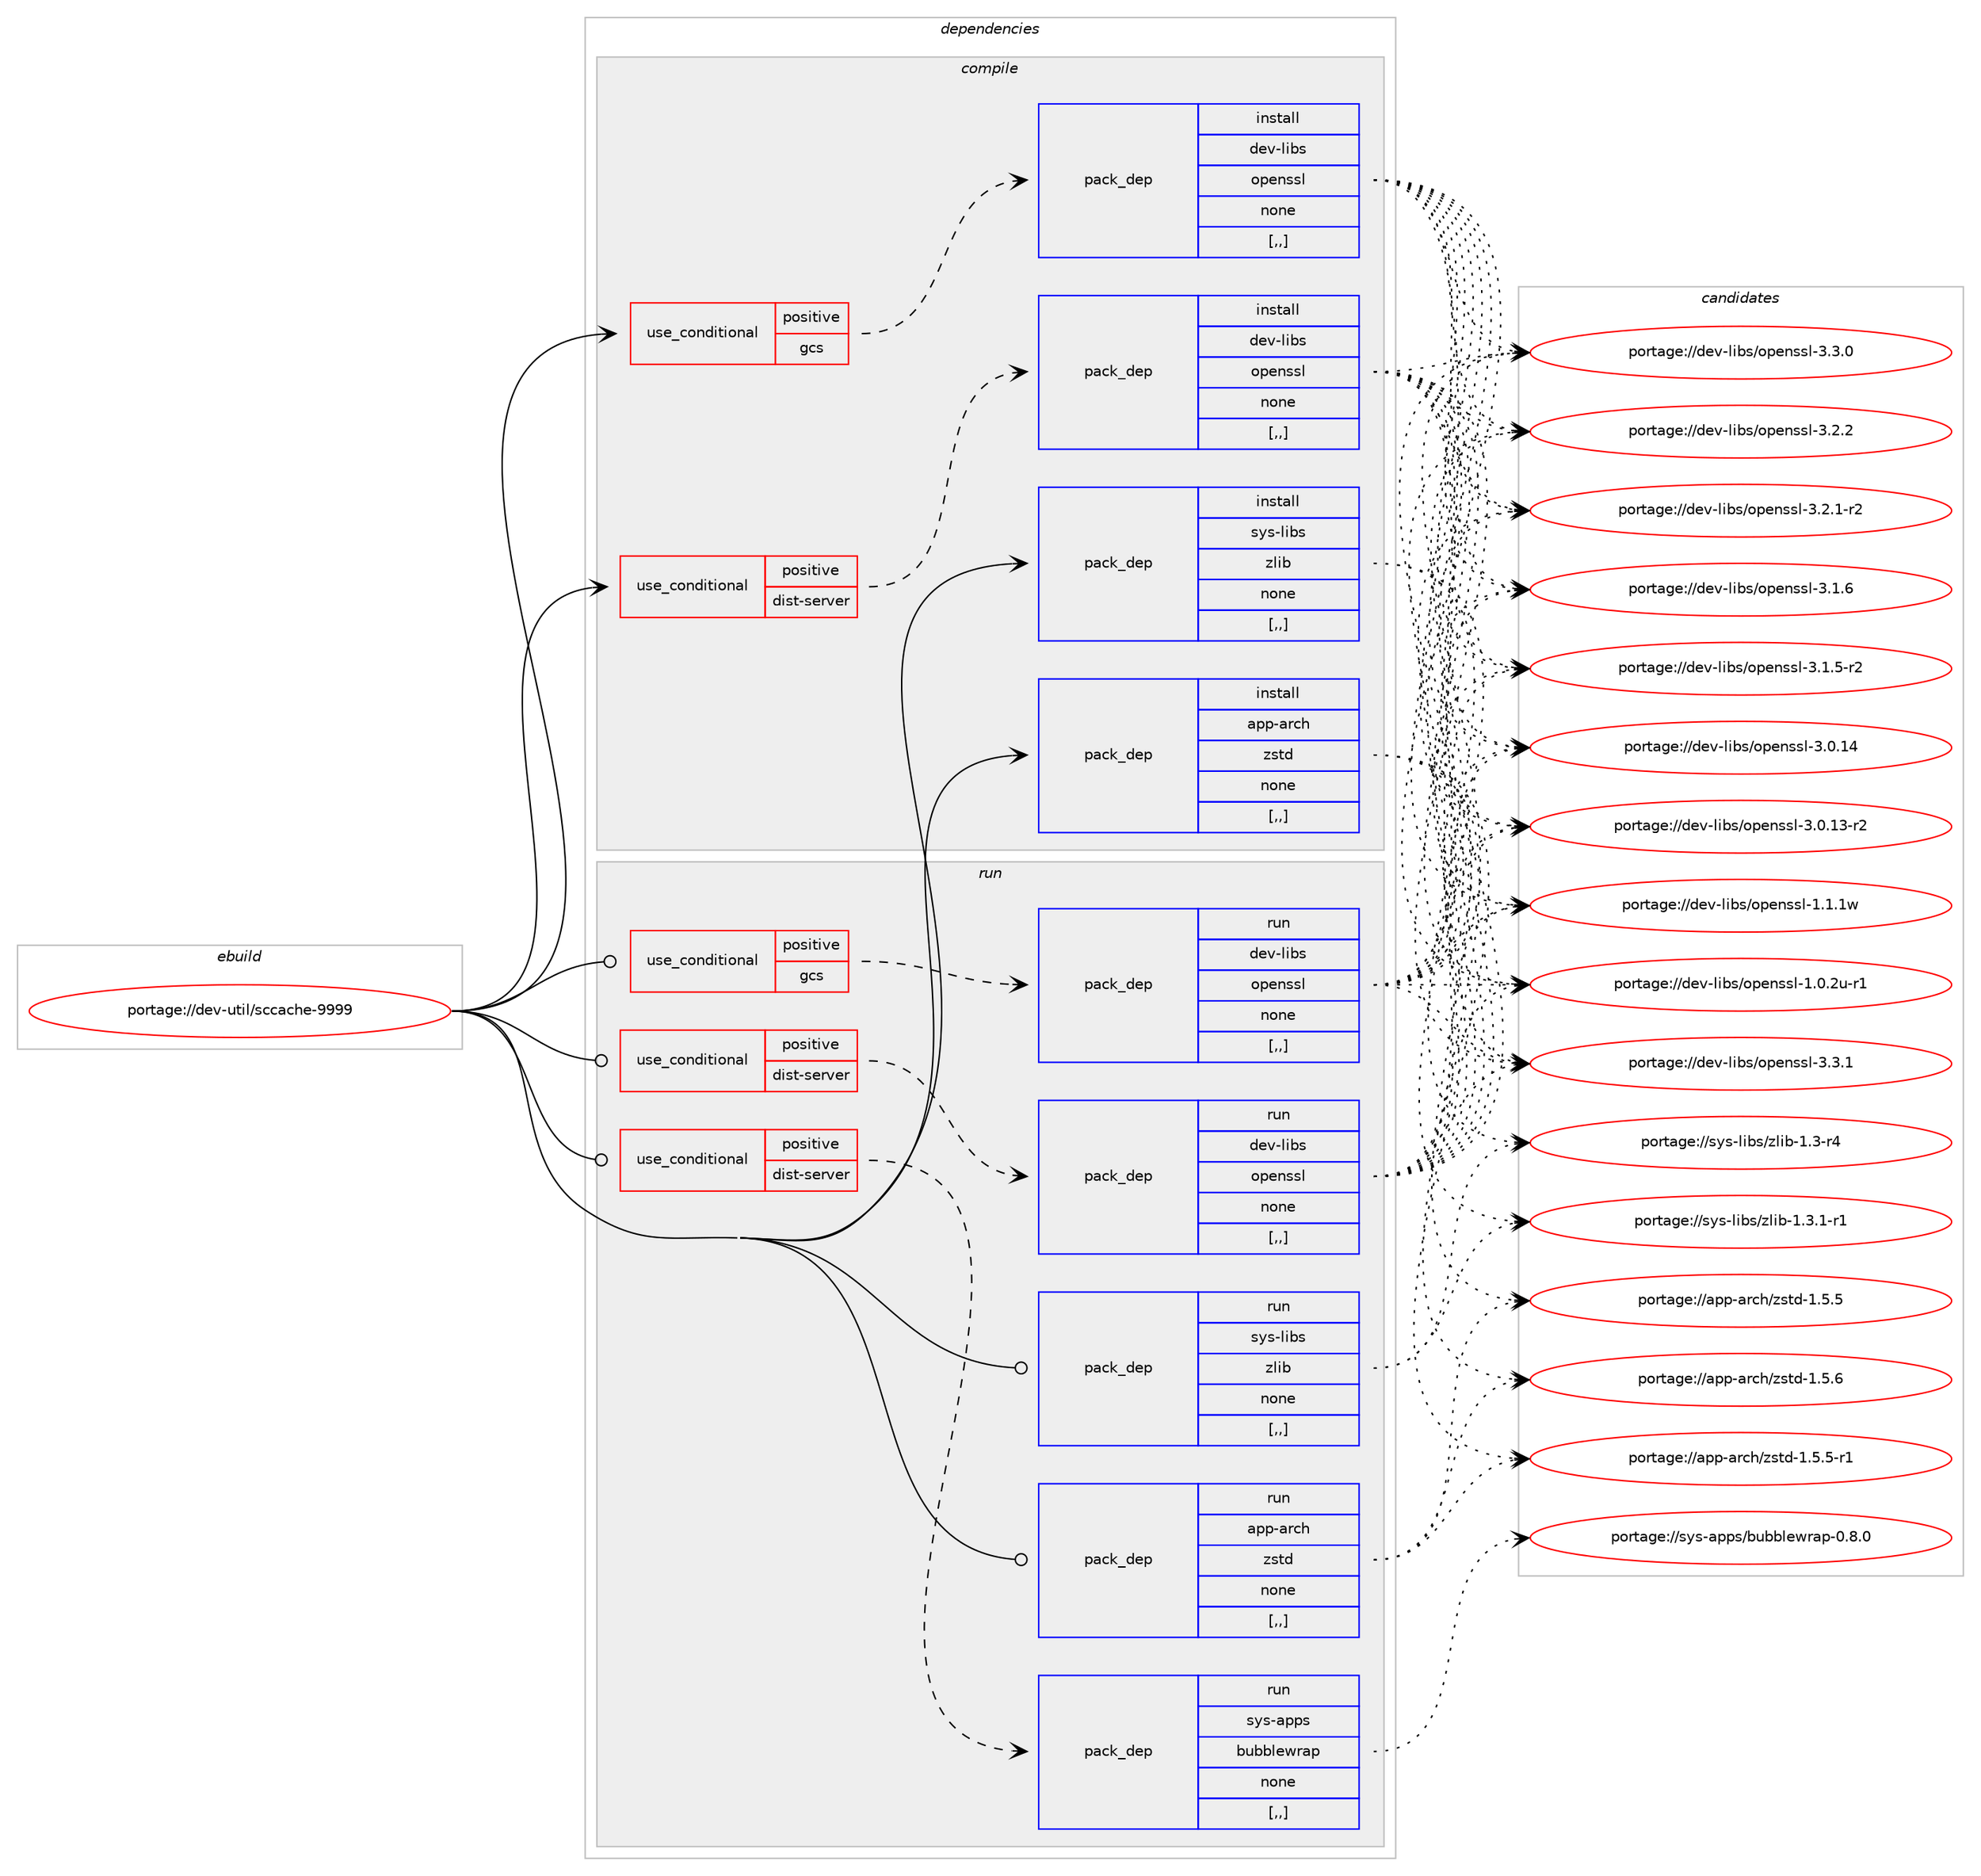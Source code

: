 digraph prolog {

# *************
# Graph options
# *************

newrank=true;
concentrate=true;
compound=true;
graph [rankdir=LR,fontname=Helvetica,fontsize=10,ranksep=1.5];#, ranksep=2.5, nodesep=0.2];
edge  [arrowhead=vee];
node  [fontname=Helvetica,fontsize=10];

# **********
# The ebuild
# **********

subgraph cluster_leftcol {
color=gray;
rank=same;
label=<<i>ebuild</i>>;
id [label="portage://dev-util/sccache-9999", color=red, width=4, href="../dev-util/sccache-9999.svg"];
}

# ****************
# The dependencies
# ****************

subgraph cluster_midcol {
color=gray;
label=<<i>dependencies</i>>;
subgraph cluster_compile {
fillcolor="#eeeeee";
style=filled;
label=<<i>compile</i>>;
subgraph cond61417 {
dependency218649 [label=<<TABLE BORDER="0" CELLBORDER="1" CELLSPACING="0" CELLPADDING="4"><TR><TD ROWSPAN="3" CELLPADDING="10">use_conditional</TD></TR><TR><TD>positive</TD></TR><TR><TD>dist-server</TD></TR></TABLE>>, shape=none, color=red];
subgraph pack155787 {
dependency218650 [label=<<TABLE BORDER="0" CELLBORDER="1" CELLSPACING="0" CELLPADDING="4" WIDTH="220"><TR><TD ROWSPAN="6" CELLPADDING="30">pack_dep</TD></TR><TR><TD WIDTH="110">install</TD></TR><TR><TD>dev-libs</TD></TR><TR><TD>openssl</TD></TR><TR><TD>none</TD></TR><TR><TD>[,,]</TD></TR></TABLE>>, shape=none, color=blue];
}
dependency218649:e -> dependency218650:w [weight=20,style="dashed",arrowhead="vee"];
}
id:e -> dependency218649:w [weight=20,style="solid",arrowhead="vee"];
subgraph cond61418 {
dependency218651 [label=<<TABLE BORDER="0" CELLBORDER="1" CELLSPACING="0" CELLPADDING="4"><TR><TD ROWSPAN="3" CELLPADDING="10">use_conditional</TD></TR><TR><TD>positive</TD></TR><TR><TD>gcs</TD></TR></TABLE>>, shape=none, color=red];
subgraph pack155788 {
dependency218652 [label=<<TABLE BORDER="0" CELLBORDER="1" CELLSPACING="0" CELLPADDING="4" WIDTH="220"><TR><TD ROWSPAN="6" CELLPADDING="30">pack_dep</TD></TR><TR><TD WIDTH="110">install</TD></TR><TR><TD>dev-libs</TD></TR><TR><TD>openssl</TD></TR><TR><TD>none</TD></TR><TR><TD>[,,]</TD></TR></TABLE>>, shape=none, color=blue];
}
dependency218651:e -> dependency218652:w [weight=20,style="dashed",arrowhead="vee"];
}
id:e -> dependency218651:w [weight=20,style="solid",arrowhead="vee"];
subgraph pack155789 {
dependency218653 [label=<<TABLE BORDER="0" CELLBORDER="1" CELLSPACING="0" CELLPADDING="4" WIDTH="220"><TR><TD ROWSPAN="6" CELLPADDING="30">pack_dep</TD></TR><TR><TD WIDTH="110">install</TD></TR><TR><TD>app-arch</TD></TR><TR><TD>zstd</TD></TR><TR><TD>none</TD></TR><TR><TD>[,,]</TD></TR></TABLE>>, shape=none, color=blue];
}
id:e -> dependency218653:w [weight=20,style="solid",arrowhead="vee"];
subgraph pack155790 {
dependency218654 [label=<<TABLE BORDER="0" CELLBORDER="1" CELLSPACING="0" CELLPADDING="4" WIDTH="220"><TR><TD ROWSPAN="6" CELLPADDING="30">pack_dep</TD></TR><TR><TD WIDTH="110">install</TD></TR><TR><TD>sys-libs</TD></TR><TR><TD>zlib</TD></TR><TR><TD>none</TD></TR><TR><TD>[,,]</TD></TR></TABLE>>, shape=none, color=blue];
}
id:e -> dependency218654:w [weight=20,style="solid",arrowhead="vee"];
}
subgraph cluster_compileandrun {
fillcolor="#eeeeee";
style=filled;
label=<<i>compile and run</i>>;
}
subgraph cluster_run {
fillcolor="#eeeeee";
style=filled;
label=<<i>run</i>>;
subgraph cond61419 {
dependency218655 [label=<<TABLE BORDER="0" CELLBORDER="1" CELLSPACING="0" CELLPADDING="4"><TR><TD ROWSPAN="3" CELLPADDING="10">use_conditional</TD></TR><TR><TD>positive</TD></TR><TR><TD>dist-server</TD></TR></TABLE>>, shape=none, color=red];
subgraph pack155791 {
dependency218656 [label=<<TABLE BORDER="0" CELLBORDER="1" CELLSPACING="0" CELLPADDING="4" WIDTH="220"><TR><TD ROWSPAN="6" CELLPADDING="30">pack_dep</TD></TR><TR><TD WIDTH="110">run</TD></TR><TR><TD>dev-libs</TD></TR><TR><TD>openssl</TD></TR><TR><TD>none</TD></TR><TR><TD>[,,]</TD></TR></TABLE>>, shape=none, color=blue];
}
dependency218655:e -> dependency218656:w [weight=20,style="dashed",arrowhead="vee"];
}
id:e -> dependency218655:w [weight=20,style="solid",arrowhead="odot"];
subgraph cond61420 {
dependency218657 [label=<<TABLE BORDER="0" CELLBORDER="1" CELLSPACING="0" CELLPADDING="4"><TR><TD ROWSPAN="3" CELLPADDING="10">use_conditional</TD></TR><TR><TD>positive</TD></TR><TR><TD>dist-server</TD></TR></TABLE>>, shape=none, color=red];
subgraph pack155792 {
dependency218658 [label=<<TABLE BORDER="0" CELLBORDER="1" CELLSPACING="0" CELLPADDING="4" WIDTH="220"><TR><TD ROWSPAN="6" CELLPADDING="30">pack_dep</TD></TR><TR><TD WIDTH="110">run</TD></TR><TR><TD>sys-apps</TD></TR><TR><TD>bubblewrap</TD></TR><TR><TD>none</TD></TR><TR><TD>[,,]</TD></TR></TABLE>>, shape=none, color=blue];
}
dependency218657:e -> dependency218658:w [weight=20,style="dashed",arrowhead="vee"];
}
id:e -> dependency218657:w [weight=20,style="solid",arrowhead="odot"];
subgraph cond61421 {
dependency218659 [label=<<TABLE BORDER="0" CELLBORDER="1" CELLSPACING="0" CELLPADDING="4"><TR><TD ROWSPAN="3" CELLPADDING="10">use_conditional</TD></TR><TR><TD>positive</TD></TR><TR><TD>gcs</TD></TR></TABLE>>, shape=none, color=red];
subgraph pack155793 {
dependency218660 [label=<<TABLE BORDER="0" CELLBORDER="1" CELLSPACING="0" CELLPADDING="4" WIDTH="220"><TR><TD ROWSPAN="6" CELLPADDING="30">pack_dep</TD></TR><TR><TD WIDTH="110">run</TD></TR><TR><TD>dev-libs</TD></TR><TR><TD>openssl</TD></TR><TR><TD>none</TD></TR><TR><TD>[,,]</TD></TR></TABLE>>, shape=none, color=blue];
}
dependency218659:e -> dependency218660:w [weight=20,style="dashed",arrowhead="vee"];
}
id:e -> dependency218659:w [weight=20,style="solid",arrowhead="odot"];
subgraph pack155794 {
dependency218661 [label=<<TABLE BORDER="0" CELLBORDER="1" CELLSPACING="0" CELLPADDING="4" WIDTH="220"><TR><TD ROWSPAN="6" CELLPADDING="30">pack_dep</TD></TR><TR><TD WIDTH="110">run</TD></TR><TR><TD>app-arch</TD></TR><TR><TD>zstd</TD></TR><TR><TD>none</TD></TR><TR><TD>[,,]</TD></TR></TABLE>>, shape=none, color=blue];
}
id:e -> dependency218661:w [weight=20,style="solid",arrowhead="odot"];
subgraph pack155795 {
dependency218662 [label=<<TABLE BORDER="0" CELLBORDER="1" CELLSPACING="0" CELLPADDING="4" WIDTH="220"><TR><TD ROWSPAN="6" CELLPADDING="30">pack_dep</TD></TR><TR><TD WIDTH="110">run</TD></TR><TR><TD>sys-libs</TD></TR><TR><TD>zlib</TD></TR><TR><TD>none</TD></TR><TR><TD>[,,]</TD></TR></TABLE>>, shape=none, color=blue];
}
id:e -> dependency218662:w [weight=20,style="solid",arrowhead="odot"];
}
}

# **************
# The candidates
# **************

subgraph cluster_choices {
rank=same;
color=gray;
label=<<i>candidates</i>>;

subgraph choice155787 {
color=black;
nodesep=1;
choice100101118451081059811547111112101110115115108455146514649 [label="portage://dev-libs/openssl-3.3.1", color=red, width=4,href="../dev-libs/openssl-3.3.1.svg"];
choice100101118451081059811547111112101110115115108455146514648 [label="portage://dev-libs/openssl-3.3.0", color=red, width=4,href="../dev-libs/openssl-3.3.0.svg"];
choice100101118451081059811547111112101110115115108455146504650 [label="portage://dev-libs/openssl-3.2.2", color=red, width=4,href="../dev-libs/openssl-3.2.2.svg"];
choice1001011184510810598115471111121011101151151084551465046494511450 [label="portage://dev-libs/openssl-3.2.1-r2", color=red, width=4,href="../dev-libs/openssl-3.2.1-r2.svg"];
choice100101118451081059811547111112101110115115108455146494654 [label="portage://dev-libs/openssl-3.1.6", color=red, width=4,href="../dev-libs/openssl-3.1.6.svg"];
choice1001011184510810598115471111121011101151151084551464946534511450 [label="portage://dev-libs/openssl-3.1.5-r2", color=red, width=4,href="../dev-libs/openssl-3.1.5-r2.svg"];
choice10010111845108105981154711111210111011511510845514648464952 [label="portage://dev-libs/openssl-3.0.14", color=red, width=4,href="../dev-libs/openssl-3.0.14.svg"];
choice100101118451081059811547111112101110115115108455146484649514511450 [label="portage://dev-libs/openssl-3.0.13-r2", color=red, width=4,href="../dev-libs/openssl-3.0.13-r2.svg"];
choice100101118451081059811547111112101110115115108454946494649119 [label="portage://dev-libs/openssl-1.1.1w", color=red, width=4,href="../dev-libs/openssl-1.1.1w.svg"];
choice1001011184510810598115471111121011101151151084549464846501174511449 [label="portage://dev-libs/openssl-1.0.2u-r1", color=red, width=4,href="../dev-libs/openssl-1.0.2u-r1.svg"];
dependency218650:e -> choice100101118451081059811547111112101110115115108455146514649:w [style=dotted,weight="100"];
dependency218650:e -> choice100101118451081059811547111112101110115115108455146514648:w [style=dotted,weight="100"];
dependency218650:e -> choice100101118451081059811547111112101110115115108455146504650:w [style=dotted,weight="100"];
dependency218650:e -> choice1001011184510810598115471111121011101151151084551465046494511450:w [style=dotted,weight="100"];
dependency218650:e -> choice100101118451081059811547111112101110115115108455146494654:w [style=dotted,weight="100"];
dependency218650:e -> choice1001011184510810598115471111121011101151151084551464946534511450:w [style=dotted,weight="100"];
dependency218650:e -> choice10010111845108105981154711111210111011511510845514648464952:w [style=dotted,weight="100"];
dependency218650:e -> choice100101118451081059811547111112101110115115108455146484649514511450:w [style=dotted,weight="100"];
dependency218650:e -> choice100101118451081059811547111112101110115115108454946494649119:w [style=dotted,weight="100"];
dependency218650:e -> choice1001011184510810598115471111121011101151151084549464846501174511449:w [style=dotted,weight="100"];
}
subgraph choice155788 {
color=black;
nodesep=1;
choice100101118451081059811547111112101110115115108455146514649 [label="portage://dev-libs/openssl-3.3.1", color=red, width=4,href="../dev-libs/openssl-3.3.1.svg"];
choice100101118451081059811547111112101110115115108455146514648 [label="portage://dev-libs/openssl-3.3.0", color=red, width=4,href="../dev-libs/openssl-3.3.0.svg"];
choice100101118451081059811547111112101110115115108455146504650 [label="portage://dev-libs/openssl-3.2.2", color=red, width=4,href="../dev-libs/openssl-3.2.2.svg"];
choice1001011184510810598115471111121011101151151084551465046494511450 [label="portage://dev-libs/openssl-3.2.1-r2", color=red, width=4,href="../dev-libs/openssl-3.2.1-r2.svg"];
choice100101118451081059811547111112101110115115108455146494654 [label="portage://dev-libs/openssl-3.1.6", color=red, width=4,href="../dev-libs/openssl-3.1.6.svg"];
choice1001011184510810598115471111121011101151151084551464946534511450 [label="portage://dev-libs/openssl-3.1.5-r2", color=red, width=4,href="../dev-libs/openssl-3.1.5-r2.svg"];
choice10010111845108105981154711111210111011511510845514648464952 [label="portage://dev-libs/openssl-3.0.14", color=red, width=4,href="../dev-libs/openssl-3.0.14.svg"];
choice100101118451081059811547111112101110115115108455146484649514511450 [label="portage://dev-libs/openssl-3.0.13-r2", color=red, width=4,href="../dev-libs/openssl-3.0.13-r2.svg"];
choice100101118451081059811547111112101110115115108454946494649119 [label="portage://dev-libs/openssl-1.1.1w", color=red, width=4,href="../dev-libs/openssl-1.1.1w.svg"];
choice1001011184510810598115471111121011101151151084549464846501174511449 [label="portage://dev-libs/openssl-1.0.2u-r1", color=red, width=4,href="../dev-libs/openssl-1.0.2u-r1.svg"];
dependency218652:e -> choice100101118451081059811547111112101110115115108455146514649:w [style=dotted,weight="100"];
dependency218652:e -> choice100101118451081059811547111112101110115115108455146514648:w [style=dotted,weight="100"];
dependency218652:e -> choice100101118451081059811547111112101110115115108455146504650:w [style=dotted,weight="100"];
dependency218652:e -> choice1001011184510810598115471111121011101151151084551465046494511450:w [style=dotted,weight="100"];
dependency218652:e -> choice100101118451081059811547111112101110115115108455146494654:w [style=dotted,weight="100"];
dependency218652:e -> choice1001011184510810598115471111121011101151151084551464946534511450:w [style=dotted,weight="100"];
dependency218652:e -> choice10010111845108105981154711111210111011511510845514648464952:w [style=dotted,weight="100"];
dependency218652:e -> choice100101118451081059811547111112101110115115108455146484649514511450:w [style=dotted,weight="100"];
dependency218652:e -> choice100101118451081059811547111112101110115115108454946494649119:w [style=dotted,weight="100"];
dependency218652:e -> choice1001011184510810598115471111121011101151151084549464846501174511449:w [style=dotted,weight="100"];
}
subgraph choice155789 {
color=black;
nodesep=1;
choice9711211245971149910447122115116100454946534654 [label="portage://app-arch/zstd-1.5.6", color=red, width=4,href="../app-arch/zstd-1.5.6.svg"];
choice97112112459711499104471221151161004549465346534511449 [label="portage://app-arch/zstd-1.5.5-r1", color=red, width=4,href="../app-arch/zstd-1.5.5-r1.svg"];
choice9711211245971149910447122115116100454946534653 [label="portage://app-arch/zstd-1.5.5", color=red, width=4,href="../app-arch/zstd-1.5.5.svg"];
dependency218653:e -> choice9711211245971149910447122115116100454946534654:w [style=dotted,weight="100"];
dependency218653:e -> choice97112112459711499104471221151161004549465346534511449:w [style=dotted,weight="100"];
dependency218653:e -> choice9711211245971149910447122115116100454946534653:w [style=dotted,weight="100"];
}
subgraph choice155790 {
color=black;
nodesep=1;
choice115121115451081059811547122108105984549465146494511449 [label="portage://sys-libs/zlib-1.3.1-r1", color=red, width=4,href="../sys-libs/zlib-1.3.1-r1.svg"];
choice11512111545108105981154712210810598454946514511452 [label="portage://sys-libs/zlib-1.3-r4", color=red, width=4,href="../sys-libs/zlib-1.3-r4.svg"];
dependency218654:e -> choice115121115451081059811547122108105984549465146494511449:w [style=dotted,weight="100"];
dependency218654:e -> choice11512111545108105981154712210810598454946514511452:w [style=dotted,weight="100"];
}
subgraph choice155791 {
color=black;
nodesep=1;
choice100101118451081059811547111112101110115115108455146514649 [label="portage://dev-libs/openssl-3.3.1", color=red, width=4,href="../dev-libs/openssl-3.3.1.svg"];
choice100101118451081059811547111112101110115115108455146514648 [label="portage://dev-libs/openssl-3.3.0", color=red, width=4,href="../dev-libs/openssl-3.3.0.svg"];
choice100101118451081059811547111112101110115115108455146504650 [label="portage://dev-libs/openssl-3.2.2", color=red, width=4,href="../dev-libs/openssl-3.2.2.svg"];
choice1001011184510810598115471111121011101151151084551465046494511450 [label="portage://dev-libs/openssl-3.2.1-r2", color=red, width=4,href="../dev-libs/openssl-3.2.1-r2.svg"];
choice100101118451081059811547111112101110115115108455146494654 [label="portage://dev-libs/openssl-3.1.6", color=red, width=4,href="../dev-libs/openssl-3.1.6.svg"];
choice1001011184510810598115471111121011101151151084551464946534511450 [label="portage://dev-libs/openssl-3.1.5-r2", color=red, width=4,href="../dev-libs/openssl-3.1.5-r2.svg"];
choice10010111845108105981154711111210111011511510845514648464952 [label="portage://dev-libs/openssl-3.0.14", color=red, width=4,href="../dev-libs/openssl-3.0.14.svg"];
choice100101118451081059811547111112101110115115108455146484649514511450 [label="portage://dev-libs/openssl-3.0.13-r2", color=red, width=4,href="../dev-libs/openssl-3.0.13-r2.svg"];
choice100101118451081059811547111112101110115115108454946494649119 [label="portage://dev-libs/openssl-1.1.1w", color=red, width=4,href="../dev-libs/openssl-1.1.1w.svg"];
choice1001011184510810598115471111121011101151151084549464846501174511449 [label="portage://dev-libs/openssl-1.0.2u-r1", color=red, width=4,href="../dev-libs/openssl-1.0.2u-r1.svg"];
dependency218656:e -> choice100101118451081059811547111112101110115115108455146514649:w [style=dotted,weight="100"];
dependency218656:e -> choice100101118451081059811547111112101110115115108455146514648:w [style=dotted,weight="100"];
dependency218656:e -> choice100101118451081059811547111112101110115115108455146504650:w [style=dotted,weight="100"];
dependency218656:e -> choice1001011184510810598115471111121011101151151084551465046494511450:w [style=dotted,weight="100"];
dependency218656:e -> choice100101118451081059811547111112101110115115108455146494654:w [style=dotted,weight="100"];
dependency218656:e -> choice1001011184510810598115471111121011101151151084551464946534511450:w [style=dotted,weight="100"];
dependency218656:e -> choice10010111845108105981154711111210111011511510845514648464952:w [style=dotted,weight="100"];
dependency218656:e -> choice100101118451081059811547111112101110115115108455146484649514511450:w [style=dotted,weight="100"];
dependency218656:e -> choice100101118451081059811547111112101110115115108454946494649119:w [style=dotted,weight="100"];
dependency218656:e -> choice1001011184510810598115471111121011101151151084549464846501174511449:w [style=dotted,weight="100"];
}
subgraph choice155792 {
color=black;
nodesep=1;
choice11512111545971121121154798117989810810111911497112454846564648 [label="portage://sys-apps/bubblewrap-0.8.0", color=red, width=4,href="../sys-apps/bubblewrap-0.8.0.svg"];
dependency218658:e -> choice11512111545971121121154798117989810810111911497112454846564648:w [style=dotted,weight="100"];
}
subgraph choice155793 {
color=black;
nodesep=1;
choice100101118451081059811547111112101110115115108455146514649 [label="portage://dev-libs/openssl-3.3.1", color=red, width=4,href="../dev-libs/openssl-3.3.1.svg"];
choice100101118451081059811547111112101110115115108455146514648 [label="portage://dev-libs/openssl-3.3.0", color=red, width=4,href="../dev-libs/openssl-3.3.0.svg"];
choice100101118451081059811547111112101110115115108455146504650 [label="portage://dev-libs/openssl-3.2.2", color=red, width=4,href="../dev-libs/openssl-3.2.2.svg"];
choice1001011184510810598115471111121011101151151084551465046494511450 [label="portage://dev-libs/openssl-3.2.1-r2", color=red, width=4,href="../dev-libs/openssl-3.2.1-r2.svg"];
choice100101118451081059811547111112101110115115108455146494654 [label="portage://dev-libs/openssl-3.1.6", color=red, width=4,href="../dev-libs/openssl-3.1.6.svg"];
choice1001011184510810598115471111121011101151151084551464946534511450 [label="portage://dev-libs/openssl-3.1.5-r2", color=red, width=4,href="../dev-libs/openssl-3.1.5-r2.svg"];
choice10010111845108105981154711111210111011511510845514648464952 [label="portage://dev-libs/openssl-3.0.14", color=red, width=4,href="../dev-libs/openssl-3.0.14.svg"];
choice100101118451081059811547111112101110115115108455146484649514511450 [label="portage://dev-libs/openssl-3.0.13-r2", color=red, width=4,href="../dev-libs/openssl-3.0.13-r2.svg"];
choice100101118451081059811547111112101110115115108454946494649119 [label="portage://dev-libs/openssl-1.1.1w", color=red, width=4,href="../dev-libs/openssl-1.1.1w.svg"];
choice1001011184510810598115471111121011101151151084549464846501174511449 [label="portage://dev-libs/openssl-1.0.2u-r1", color=red, width=4,href="../dev-libs/openssl-1.0.2u-r1.svg"];
dependency218660:e -> choice100101118451081059811547111112101110115115108455146514649:w [style=dotted,weight="100"];
dependency218660:e -> choice100101118451081059811547111112101110115115108455146514648:w [style=dotted,weight="100"];
dependency218660:e -> choice100101118451081059811547111112101110115115108455146504650:w [style=dotted,weight="100"];
dependency218660:e -> choice1001011184510810598115471111121011101151151084551465046494511450:w [style=dotted,weight="100"];
dependency218660:e -> choice100101118451081059811547111112101110115115108455146494654:w [style=dotted,weight="100"];
dependency218660:e -> choice1001011184510810598115471111121011101151151084551464946534511450:w [style=dotted,weight="100"];
dependency218660:e -> choice10010111845108105981154711111210111011511510845514648464952:w [style=dotted,weight="100"];
dependency218660:e -> choice100101118451081059811547111112101110115115108455146484649514511450:w [style=dotted,weight="100"];
dependency218660:e -> choice100101118451081059811547111112101110115115108454946494649119:w [style=dotted,weight="100"];
dependency218660:e -> choice1001011184510810598115471111121011101151151084549464846501174511449:w [style=dotted,weight="100"];
}
subgraph choice155794 {
color=black;
nodesep=1;
choice9711211245971149910447122115116100454946534654 [label="portage://app-arch/zstd-1.5.6", color=red, width=4,href="../app-arch/zstd-1.5.6.svg"];
choice97112112459711499104471221151161004549465346534511449 [label="portage://app-arch/zstd-1.5.5-r1", color=red, width=4,href="../app-arch/zstd-1.5.5-r1.svg"];
choice9711211245971149910447122115116100454946534653 [label="portage://app-arch/zstd-1.5.5", color=red, width=4,href="../app-arch/zstd-1.5.5.svg"];
dependency218661:e -> choice9711211245971149910447122115116100454946534654:w [style=dotted,weight="100"];
dependency218661:e -> choice97112112459711499104471221151161004549465346534511449:w [style=dotted,weight="100"];
dependency218661:e -> choice9711211245971149910447122115116100454946534653:w [style=dotted,weight="100"];
}
subgraph choice155795 {
color=black;
nodesep=1;
choice115121115451081059811547122108105984549465146494511449 [label="portage://sys-libs/zlib-1.3.1-r1", color=red, width=4,href="../sys-libs/zlib-1.3.1-r1.svg"];
choice11512111545108105981154712210810598454946514511452 [label="portage://sys-libs/zlib-1.3-r4", color=red, width=4,href="../sys-libs/zlib-1.3-r4.svg"];
dependency218662:e -> choice115121115451081059811547122108105984549465146494511449:w [style=dotted,weight="100"];
dependency218662:e -> choice11512111545108105981154712210810598454946514511452:w [style=dotted,weight="100"];
}
}

}
